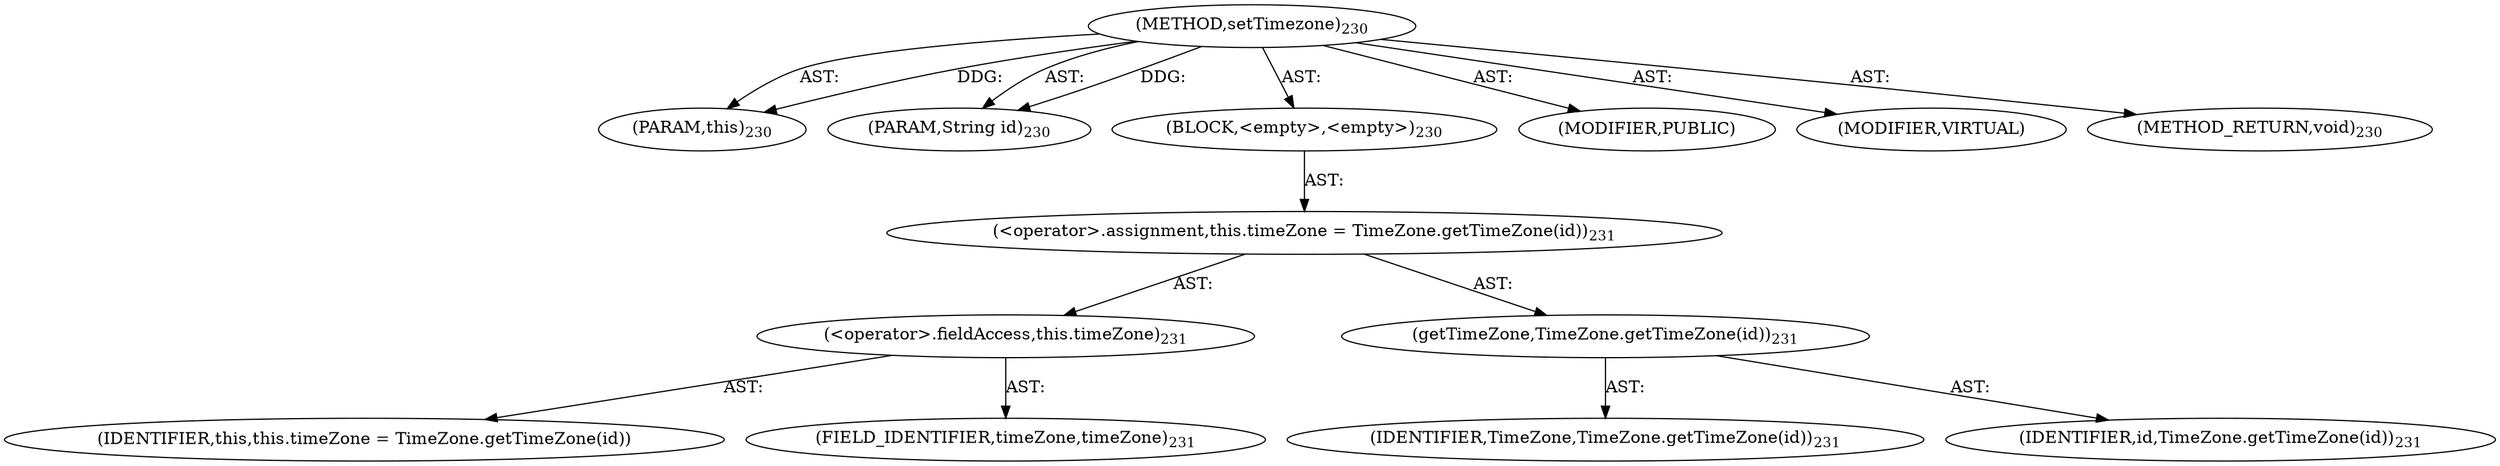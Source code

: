 digraph "setTimezone" {  
"111669149704" [label = <(METHOD,setTimezone)<SUB>230</SUB>> ]
"115964117011" [label = <(PARAM,this)<SUB>230</SUB>> ]
"115964117012" [label = <(PARAM,String id)<SUB>230</SUB>> ]
"25769803797" [label = <(BLOCK,&lt;empty&gt;,&lt;empty&gt;)<SUB>230</SUB>> ]
"30064771159" [label = <(&lt;operator&gt;.assignment,this.timeZone = TimeZone.getTimeZone(id))<SUB>231</SUB>> ]
"30064771160" [label = <(&lt;operator&gt;.fieldAccess,this.timeZone)<SUB>231</SUB>> ]
"68719476815" [label = <(IDENTIFIER,this,this.timeZone = TimeZone.getTimeZone(id))> ]
"55834574865" [label = <(FIELD_IDENTIFIER,timeZone,timeZone)<SUB>231</SUB>> ]
"30064771161" [label = <(getTimeZone,TimeZone.getTimeZone(id))<SUB>231</SUB>> ]
"68719476816" [label = <(IDENTIFIER,TimeZone,TimeZone.getTimeZone(id))<SUB>231</SUB>> ]
"68719476817" [label = <(IDENTIFIER,id,TimeZone.getTimeZone(id))<SUB>231</SUB>> ]
"133143986202" [label = <(MODIFIER,PUBLIC)> ]
"133143986203" [label = <(MODIFIER,VIRTUAL)> ]
"128849018888" [label = <(METHOD_RETURN,void)<SUB>230</SUB>> ]
  "111669149704" -> "115964117011"  [ label = "AST: "] 
  "111669149704" -> "115964117012"  [ label = "AST: "] 
  "111669149704" -> "25769803797"  [ label = "AST: "] 
  "111669149704" -> "133143986202"  [ label = "AST: "] 
  "111669149704" -> "133143986203"  [ label = "AST: "] 
  "111669149704" -> "128849018888"  [ label = "AST: "] 
  "25769803797" -> "30064771159"  [ label = "AST: "] 
  "30064771159" -> "30064771160"  [ label = "AST: "] 
  "30064771159" -> "30064771161"  [ label = "AST: "] 
  "30064771160" -> "68719476815"  [ label = "AST: "] 
  "30064771160" -> "55834574865"  [ label = "AST: "] 
  "30064771161" -> "68719476816"  [ label = "AST: "] 
  "30064771161" -> "68719476817"  [ label = "AST: "] 
  "111669149704" -> "115964117011"  [ label = "DDG: "] 
  "111669149704" -> "115964117012"  [ label = "DDG: "] 
}
